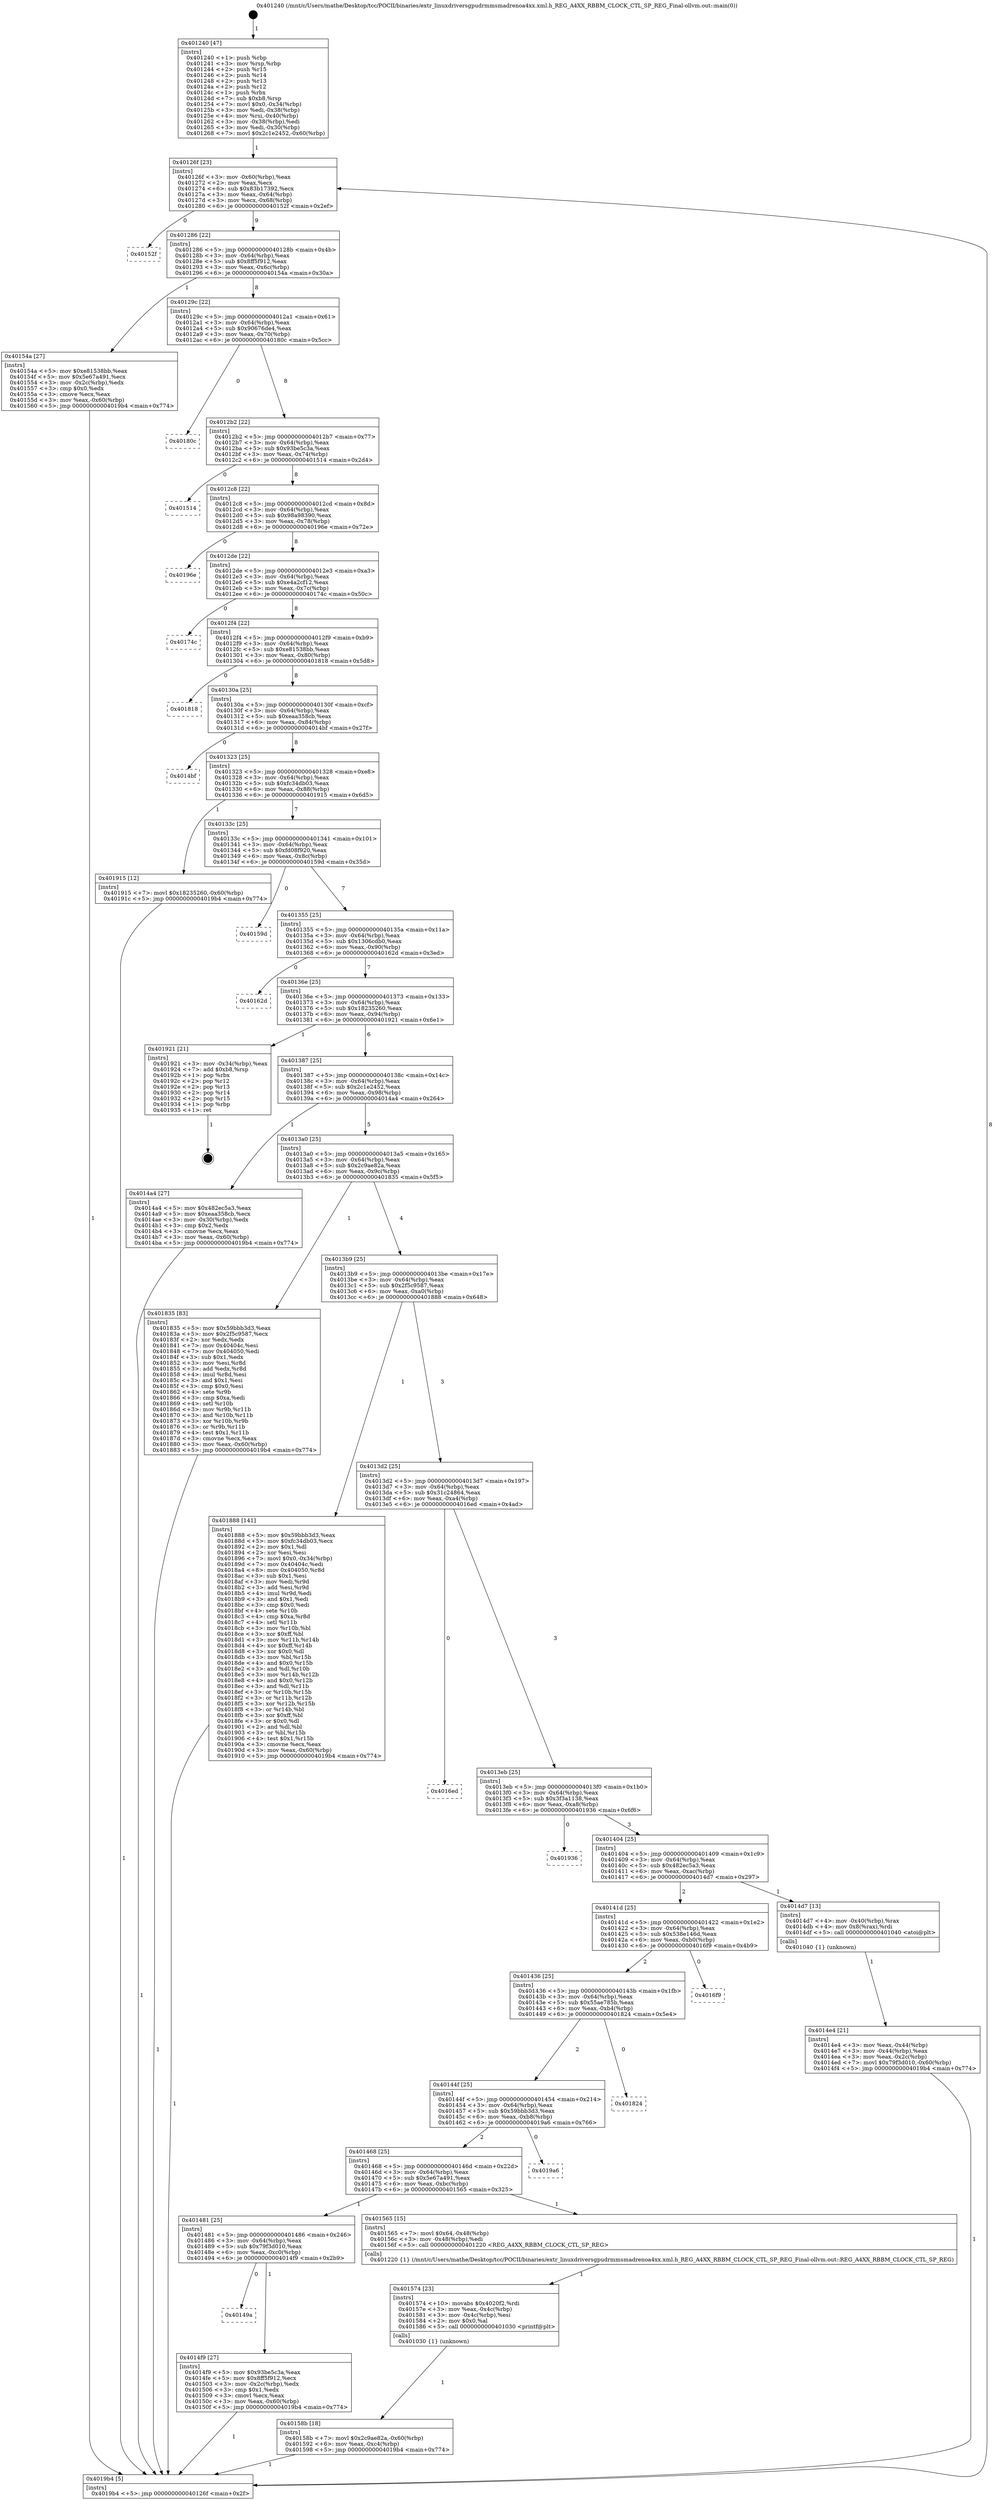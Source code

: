 digraph "0x401240" {
  label = "0x401240 (/mnt/c/Users/mathe/Desktop/tcc/POCII/binaries/extr_linuxdriversgpudrmmsmadrenoa4xx.xml.h_REG_A4XX_RBBM_CLOCK_CTL_SP_REG_Final-ollvm.out::main(0))"
  labelloc = "t"
  node[shape=record]

  Entry [label="",width=0.3,height=0.3,shape=circle,fillcolor=black,style=filled]
  "0x40126f" [label="{
     0x40126f [23]\l
     | [instrs]\l
     &nbsp;&nbsp;0x40126f \<+3\>: mov -0x60(%rbp),%eax\l
     &nbsp;&nbsp;0x401272 \<+2\>: mov %eax,%ecx\l
     &nbsp;&nbsp;0x401274 \<+6\>: sub $0x83b17392,%ecx\l
     &nbsp;&nbsp;0x40127a \<+3\>: mov %eax,-0x64(%rbp)\l
     &nbsp;&nbsp;0x40127d \<+3\>: mov %ecx,-0x68(%rbp)\l
     &nbsp;&nbsp;0x401280 \<+6\>: je 000000000040152f \<main+0x2ef\>\l
  }"]
  "0x40152f" [label="{
     0x40152f\l
  }", style=dashed]
  "0x401286" [label="{
     0x401286 [22]\l
     | [instrs]\l
     &nbsp;&nbsp;0x401286 \<+5\>: jmp 000000000040128b \<main+0x4b\>\l
     &nbsp;&nbsp;0x40128b \<+3\>: mov -0x64(%rbp),%eax\l
     &nbsp;&nbsp;0x40128e \<+5\>: sub $0x8ff5f912,%eax\l
     &nbsp;&nbsp;0x401293 \<+3\>: mov %eax,-0x6c(%rbp)\l
     &nbsp;&nbsp;0x401296 \<+6\>: je 000000000040154a \<main+0x30a\>\l
  }"]
  Exit [label="",width=0.3,height=0.3,shape=circle,fillcolor=black,style=filled,peripheries=2]
  "0x40154a" [label="{
     0x40154a [27]\l
     | [instrs]\l
     &nbsp;&nbsp;0x40154a \<+5\>: mov $0xe81538bb,%eax\l
     &nbsp;&nbsp;0x40154f \<+5\>: mov $0x5e67a491,%ecx\l
     &nbsp;&nbsp;0x401554 \<+3\>: mov -0x2c(%rbp),%edx\l
     &nbsp;&nbsp;0x401557 \<+3\>: cmp $0x0,%edx\l
     &nbsp;&nbsp;0x40155a \<+3\>: cmove %ecx,%eax\l
     &nbsp;&nbsp;0x40155d \<+3\>: mov %eax,-0x60(%rbp)\l
     &nbsp;&nbsp;0x401560 \<+5\>: jmp 00000000004019b4 \<main+0x774\>\l
  }"]
  "0x40129c" [label="{
     0x40129c [22]\l
     | [instrs]\l
     &nbsp;&nbsp;0x40129c \<+5\>: jmp 00000000004012a1 \<main+0x61\>\l
     &nbsp;&nbsp;0x4012a1 \<+3\>: mov -0x64(%rbp),%eax\l
     &nbsp;&nbsp;0x4012a4 \<+5\>: sub $0x90676de4,%eax\l
     &nbsp;&nbsp;0x4012a9 \<+3\>: mov %eax,-0x70(%rbp)\l
     &nbsp;&nbsp;0x4012ac \<+6\>: je 000000000040180c \<main+0x5cc\>\l
  }"]
  "0x40158b" [label="{
     0x40158b [18]\l
     | [instrs]\l
     &nbsp;&nbsp;0x40158b \<+7\>: movl $0x2c9ae82a,-0x60(%rbp)\l
     &nbsp;&nbsp;0x401592 \<+6\>: mov %eax,-0xc4(%rbp)\l
     &nbsp;&nbsp;0x401598 \<+5\>: jmp 00000000004019b4 \<main+0x774\>\l
  }"]
  "0x40180c" [label="{
     0x40180c\l
  }", style=dashed]
  "0x4012b2" [label="{
     0x4012b2 [22]\l
     | [instrs]\l
     &nbsp;&nbsp;0x4012b2 \<+5\>: jmp 00000000004012b7 \<main+0x77\>\l
     &nbsp;&nbsp;0x4012b7 \<+3\>: mov -0x64(%rbp),%eax\l
     &nbsp;&nbsp;0x4012ba \<+5\>: sub $0x93be5c3a,%eax\l
     &nbsp;&nbsp;0x4012bf \<+3\>: mov %eax,-0x74(%rbp)\l
     &nbsp;&nbsp;0x4012c2 \<+6\>: je 0000000000401514 \<main+0x2d4\>\l
  }"]
  "0x401574" [label="{
     0x401574 [23]\l
     | [instrs]\l
     &nbsp;&nbsp;0x401574 \<+10\>: movabs $0x4020f2,%rdi\l
     &nbsp;&nbsp;0x40157e \<+3\>: mov %eax,-0x4c(%rbp)\l
     &nbsp;&nbsp;0x401581 \<+3\>: mov -0x4c(%rbp),%esi\l
     &nbsp;&nbsp;0x401584 \<+2\>: mov $0x0,%al\l
     &nbsp;&nbsp;0x401586 \<+5\>: call 0000000000401030 \<printf@plt\>\l
     | [calls]\l
     &nbsp;&nbsp;0x401030 \{1\} (unknown)\l
  }"]
  "0x401514" [label="{
     0x401514\l
  }", style=dashed]
  "0x4012c8" [label="{
     0x4012c8 [22]\l
     | [instrs]\l
     &nbsp;&nbsp;0x4012c8 \<+5\>: jmp 00000000004012cd \<main+0x8d\>\l
     &nbsp;&nbsp;0x4012cd \<+3\>: mov -0x64(%rbp),%eax\l
     &nbsp;&nbsp;0x4012d0 \<+5\>: sub $0x98a98390,%eax\l
     &nbsp;&nbsp;0x4012d5 \<+3\>: mov %eax,-0x78(%rbp)\l
     &nbsp;&nbsp;0x4012d8 \<+6\>: je 000000000040196e \<main+0x72e\>\l
  }"]
  "0x40149a" [label="{
     0x40149a\l
  }", style=dashed]
  "0x40196e" [label="{
     0x40196e\l
  }", style=dashed]
  "0x4012de" [label="{
     0x4012de [22]\l
     | [instrs]\l
     &nbsp;&nbsp;0x4012de \<+5\>: jmp 00000000004012e3 \<main+0xa3\>\l
     &nbsp;&nbsp;0x4012e3 \<+3\>: mov -0x64(%rbp),%eax\l
     &nbsp;&nbsp;0x4012e6 \<+5\>: sub $0xe4a2cf12,%eax\l
     &nbsp;&nbsp;0x4012eb \<+3\>: mov %eax,-0x7c(%rbp)\l
     &nbsp;&nbsp;0x4012ee \<+6\>: je 000000000040174c \<main+0x50c\>\l
  }"]
  "0x4014f9" [label="{
     0x4014f9 [27]\l
     | [instrs]\l
     &nbsp;&nbsp;0x4014f9 \<+5\>: mov $0x93be5c3a,%eax\l
     &nbsp;&nbsp;0x4014fe \<+5\>: mov $0x8ff5f912,%ecx\l
     &nbsp;&nbsp;0x401503 \<+3\>: mov -0x2c(%rbp),%edx\l
     &nbsp;&nbsp;0x401506 \<+3\>: cmp $0x1,%edx\l
     &nbsp;&nbsp;0x401509 \<+3\>: cmovl %ecx,%eax\l
     &nbsp;&nbsp;0x40150c \<+3\>: mov %eax,-0x60(%rbp)\l
     &nbsp;&nbsp;0x40150f \<+5\>: jmp 00000000004019b4 \<main+0x774\>\l
  }"]
  "0x40174c" [label="{
     0x40174c\l
  }", style=dashed]
  "0x4012f4" [label="{
     0x4012f4 [22]\l
     | [instrs]\l
     &nbsp;&nbsp;0x4012f4 \<+5\>: jmp 00000000004012f9 \<main+0xb9\>\l
     &nbsp;&nbsp;0x4012f9 \<+3\>: mov -0x64(%rbp),%eax\l
     &nbsp;&nbsp;0x4012fc \<+5\>: sub $0xe81538bb,%eax\l
     &nbsp;&nbsp;0x401301 \<+3\>: mov %eax,-0x80(%rbp)\l
     &nbsp;&nbsp;0x401304 \<+6\>: je 0000000000401818 \<main+0x5d8\>\l
  }"]
  "0x401481" [label="{
     0x401481 [25]\l
     | [instrs]\l
     &nbsp;&nbsp;0x401481 \<+5\>: jmp 0000000000401486 \<main+0x246\>\l
     &nbsp;&nbsp;0x401486 \<+3\>: mov -0x64(%rbp),%eax\l
     &nbsp;&nbsp;0x401489 \<+5\>: sub $0x79f3d010,%eax\l
     &nbsp;&nbsp;0x40148e \<+6\>: mov %eax,-0xc0(%rbp)\l
     &nbsp;&nbsp;0x401494 \<+6\>: je 00000000004014f9 \<main+0x2b9\>\l
  }"]
  "0x401818" [label="{
     0x401818\l
  }", style=dashed]
  "0x40130a" [label="{
     0x40130a [25]\l
     | [instrs]\l
     &nbsp;&nbsp;0x40130a \<+5\>: jmp 000000000040130f \<main+0xcf\>\l
     &nbsp;&nbsp;0x40130f \<+3\>: mov -0x64(%rbp),%eax\l
     &nbsp;&nbsp;0x401312 \<+5\>: sub $0xeaa358cb,%eax\l
     &nbsp;&nbsp;0x401317 \<+6\>: mov %eax,-0x84(%rbp)\l
     &nbsp;&nbsp;0x40131d \<+6\>: je 00000000004014bf \<main+0x27f\>\l
  }"]
  "0x401565" [label="{
     0x401565 [15]\l
     | [instrs]\l
     &nbsp;&nbsp;0x401565 \<+7\>: movl $0x64,-0x48(%rbp)\l
     &nbsp;&nbsp;0x40156c \<+3\>: mov -0x48(%rbp),%edi\l
     &nbsp;&nbsp;0x40156f \<+5\>: call 0000000000401220 \<REG_A4XX_RBBM_CLOCK_CTL_SP_REG\>\l
     | [calls]\l
     &nbsp;&nbsp;0x401220 \{1\} (/mnt/c/Users/mathe/Desktop/tcc/POCII/binaries/extr_linuxdriversgpudrmmsmadrenoa4xx.xml.h_REG_A4XX_RBBM_CLOCK_CTL_SP_REG_Final-ollvm.out::REG_A4XX_RBBM_CLOCK_CTL_SP_REG)\l
  }"]
  "0x4014bf" [label="{
     0x4014bf\l
  }", style=dashed]
  "0x401323" [label="{
     0x401323 [25]\l
     | [instrs]\l
     &nbsp;&nbsp;0x401323 \<+5\>: jmp 0000000000401328 \<main+0xe8\>\l
     &nbsp;&nbsp;0x401328 \<+3\>: mov -0x64(%rbp),%eax\l
     &nbsp;&nbsp;0x40132b \<+5\>: sub $0xfc34db03,%eax\l
     &nbsp;&nbsp;0x401330 \<+6\>: mov %eax,-0x88(%rbp)\l
     &nbsp;&nbsp;0x401336 \<+6\>: je 0000000000401915 \<main+0x6d5\>\l
  }"]
  "0x401468" [label="{
     0x401468 [25]\l
     | [instrs]\l
     &nbsp;&nbsp;0x401468 \<+5\>: jmp 000000000040146d \<main+0x22d\>\l
     &nbsp;&nbsp;0x40146d \<+3\>: mov -0x64(%rbp),%eax\l
     &nbsp;&nbsp;0x401470 \<+5\>: sub $0x5e67a491,%eax\l
     &nbsp;&nbsp;0x401475 \<+6\>: mov %eax,-0xbc(%rbp)\l
     &nbsp;&nbsp;0x40147b \<+6\>: je 0000000000401565 \<main+0x325\>\l
  }"]
  "0x401915" [label="{
     0x401915 [12]\l
     | [instrs]\l
     &nbsp;&nbsp;0x401915 \<+7\>: movl $0x18235260,-0x60(%rbp)\l
     &nbsp;&nbsp;0x40191c \<+5\>: jmp 00000000004019b4 \<main+0x774\>\l
  }"]
  "0x40133c" [label="{
     0x40133c [25]\l
     | [instrs]\l
     &nbsp;&nbsp;0x40133c \<+5\>: jmp 0000000000401341 \<main+0x101\>\l
     &nbsp;&nbsp;0x401341 \<+3\>: mov -0x64(%rbp),%eax\l
     &nbsp;&nbsp;0x401344 \<+5\>: sub $0xfd08f920,%eax\l
     &nbsp;&nbsp;0x401349 \<+6\>: mov %eax,-0x8c(%rbp)\l
     &nbsp;&nbsp;0x40134f \<+6\>: je 000000000040159d \<main+0x35d\>\l
  }"]
  "0x4019a6" [label="{
     0x4019a6\l
  }", style=dashed]
  "0x40159d" [label="{
     0x40159d\l
  }", style=dashed]
  "0x401355" [label="{
     0x401355 [25]\l
     | [instrs]\l
     &nbsp;&nbsp;0x401355 \<+5\>: jmp 000000000040135a \<main+0x11a\>\l
     &nbsp;&nbsp;0x40135a \<+3\>: mov -0x64(%rbp),%eax\l
     &nbsp;&nbsp;0x40135d \<+5\>: sub $0x1306cdb0,%eax\l
     &nbsp;&nbsp;0x401362 \<+6\>: mov %eax,-0x90(%rbp)\l
     &nbsp;&nbsp;0x401368 \<+6\>: je 000000000040162d \<main+0x3ed\>\l
  }"]
  "0x40144f" [label="{
     0x40144f [25]\l
     | [instrs]\l
     &nbsp;&nbsp;0x40144f \<+5\>: jmp 0000000000401454 \<main+0x214\>\l
     &nbsp;&nbsp;0x401454 \<+3\>: mov -0x64(%rbp),%eax\l
     &nbsp;&nbsp;0x401457 \<+5\>: sub $0x59bbb3d3,%eax\l
     &nbsp;&nbsp;0x40145c \<+6\>: mov %eax,-0xb8(%rbp)\l
     &nbsp;&nbsp;0x401462 \<+6\>: je 00000000004019a6 \<main+0x766\>\l
  }"]
  "0x40162d" [label="{
     0x40162d\l
  }", style=dashed]
  "0x40136e" [label="{
     0x40136e [25]\l
     | [instrs]\l
     &nbsp;&nbsp;0x40136e \<+5\>: jmp 0000000000401373 \<main+0x133\>\l
     &nbsp;&nbsp;0x401373 \<+3\>: mov -0x64(%rbp),%eax\l
     &nbsp;&nbsp;0x401376 \<+5\>: sub $0x18235260,%eax\l
     &nbsp;&nbsp;0x40137b \<+6\>: mov %eax,-0x94(%rbp)\l
     &nbsp;&nbsp;0x401381 \<+6\>: je 0000000000401921 \<main+0x6e1\>\l
  }"]
  "0x401824" [label="{
     0x401824\l
  }", style=dashed]
  "0x401921" [label="{
     0x401921 [21]\l
     | [instrs]\l
     &nbsp;&nbsp;0x401921 \<+3\>: mov -0x34(%rbp),%eax\l
     &nbsp;&nbsp;0x401924 \<+7\>: add $0xb8,%rsp\l
     &nbsp;&nbsp;0x40192b \<+1\>: pop %rbx\l
     &nbsp;&nbsp;0x40192c \<+2\>: pop %r12\l
     &nbsp;&nbsp;0x40192e \<+2\>: pop %r13\l
     &nbsp;&nbsp;0x401930 \<+2\>: pop %r14\l
     &nbsp;&nbsp;0x401932 \<+2\>: pop %r15\l
     &nbsp;&nbsp;0x401934 \<+1\>: pop %rbp\l
     &nbsp;&nbsp;0x401935 \<+1\>: ret\l
  }"]
  "0x401387" [label="{
     0x401387 [25]\l
     | [instrs]\l
     &nbsp;&nbsp;0x401387 \<+5\>: jmp 000000000040138c \<main+0x14c\>\l
     &nbsp;&nbsp;0x40138c \<+3\>: mov -0x64(%rbp),%eax\l
     &nbsp;&nbsp;0x40138f \<+5\>: sub $0x2c1e2452,%eax\l
     &nbsp;&nbsp;0x401394 \<+6\>: mov %eax,-0x98(%rbp)\l
     &nbsp;&nbsp;0x40139a \<+6\>: je 00000000004014a4 \<main+0x264\>\l
  }"]
  "0x401436" [label="{
     0x401436 [25]\l
     | [instrs]\l
     &nbsp;&nbsp;0x401436 \<+5\>: jmp 000000000040143b \<main+0x1fb\>\l
     &nbsp;&nbsp;0x40143b \<+3\>: mov -0x64(%rbp),%eax\l
     &nbsp;&nbsp;0x40143e \<+5\>: sub $0x55ae785b,%eax\l
     &nbsp;&nbsp;0x401443 \<+6\>: mov %eax,-0xb4(%rbp)\l
     &nbsp;&nbsp;0x401449 \<+6\>: je 0000000000401824 \<main+0x5e4\>\l
  }"]
  "0x4014a4" [label="{
     0x4014a4 [27]\l
     | [instrs]\l
     &nbsp;&nbsp;0x4014a4 \<+5\>: mov $0x482ec5a3,%eax\l
     &nbsp;&nbsp;0x4014a9 \<+5\>: mov $0xeaa358cb,%ecx\l
     &nbsp;&nbsp;0x4014ae \<+3\>: mov -0x30(%rbp),%edx\l
     &nbsp;&nbsp;0x4014b1 \<+3\>: cmp $0x2,%edx\l
     &nbsp;&nbsp;0x4014b4 \<+3\>: cmovne %ecx,%eax\l
     &nbsp;&nbsp;0x4014b7 \<+3\>: mov %eax,-0x60(%rbp)\l
     &nbsp;&nbsp;0x4014ba \<+5\>: jmp 00000000004019b4 \<main+0x774\>\l
  }"]
  "0x4013a0" [label="{
     0x4013a0 [25]\l
     | [instrs]\l
     &nbsp;&nbsp;0x4013a0 \<+5\>: jmp 00000000004013a5 \<main+0x165\>\l
     &nbsp;&nbsp;0x4013a5 \<+3\>: mov -0x64(%rbp),%eax\l
     &nbsp;&nbsp;0x4013a8 \<+5\>: sub $0x2c9ae82a,%eax\l
     &nbsp;&nbsp;0x4013ad \<+6\>: mov %eax,-0x9c(%rbp)\l
     &nbsp;&nbsp;0x4013b3 \<+6\>: je 0000000000401835 \<main+0x5f5\>\l
  }"]
  "0x4019b4" [label="{
     0x4019b4 [5]\l
     | [instrs]\l
     &nbsp;&nbsp;0x4019b4 \<+5\>: jmp 000000000040126f \<main+0x2f\>\l
  }"]
  "0x401240" [label="{
     0x401240 [47]\l
     | [instrs]\l
     &nbsp;&nbsp;0x401240 \<+1\>: push %rbp\l
     &nbsp;&nbsp;0x401241 \<+3\>: mov %rsp,%rbp\l
     &nbsp;&nbsp;0x401244 \<+2\>: push %r15\l
     &nbsp;&nbsp;0x401246 \<+2\>: push %r14\l
     &nbsp;&nbsp;0x401248 \<+2\>: push %r13\l
     &nbsp;&nbsp;0x40124a \<+2\>: push %r12\l
     &nbsp;&nbsp;0x40124c \<+1\>: push %rbx\l
     &nbsp;&nbsp;0x40124d \<+7\>: sub $0xb8,%rsp\l
     &nbsp;&nbsp;0x401254 \<+7\>: movl $0x0,-0x34(%rbp)\l
     &nbsp;&nbsp;0x40125b \<+3\>: mov %edi,-0x38(%rbp)\l
     &nbsp;&nbsp;0x40125e \<+4\>: mov %rsi,-0x40(%rbp)\l
     &nbsp;&nbsp;0x401262 \<+3\>: mov -0x38(%rbp),%edi\l
     &nbsp;&nbsp;0x401265 \<+3\>: mov %edi,-0x30(%rbp)\l
     &nbsp;&nbsp;0x401268 \<+7\>: movl $0x2c1e2452,-0x60(%rbp)\l
  }"]
  "0x4016f9" [label="{
     0x4016f9\l
  }", style=dashed]
  "0x401835" [label="{
     0x401835 [83]\l
     | [instrs]\l
     &nbsp;&nbsp;0x401835 \<+5\>: mov $0x59bbb3d3,%eax\l
     &nbsp;&nbsp;0x40183a \<+5\>: mov $0x2f5c9587,%ecx\l
     &nbsp;&nbsp;0x40183f \<+2\>: xor %edx,%edx\l
     &nbsp;&nbsp;0x401841 \<+7\>: mov 0x40404c,%esi\l
     &nbsp;&nbsp;0x401848 \<+7\>: mov 0x404050,%edi\l
     &nbsp;&nbsp;0x40184f \<+3\>: sub $0x1,%edx\l
     &nbsp;&nbsp;0x401852 \<+3\>: mov %esi,%r8d\l
     &nbsp;&nbsp;0x401855 \<+3\>: add %edx,%r8d\l
     &nbsp;&nbsp;0x401858 \<+4\>: imul %r8d,%esi\l
     &nbsp;&nbsp;0x40185c \<+3\>: and $0x1,%esi\l
     &nbsp;&nbsp;0x40185f \<+3\>: cmp $0x0,%esi\l
     &nbsp;&nbsp;0x401862 \<+4\>: sete %r9b\l
     &nbsp;&nbsp;0x401866 \<+3\>: cmp $0xa,%edi\l
     &nbsp;&nbsp;0x401869 \<+4\>: setl %r10b\l
     &nbsp;&nbsp;0x40186d \<+3\>: mov %r9b,%r11b\l
     &nbsp;&nbsp;0x401870 \<+3\>: and %r10b,%r11b\l
     &nbsp;&nbsp;0x401873 \<+3\>: xor %r10b,%r9b\l
     &nbsp;&nbsp;0x401876 \<+3\>: or %r9b,%r11b\l
     &nbsp;&nbsp;0x401879 \<+4\>: test $0x1,%r11b\l
     &nbsp;&nbsp;0x40187d \<+3\>: cmovne %ecx,%eax\l
     &nbsp;&nbsp;0x401880 \<+3\>: mov %eax,-0x60(%rbp)\l
     &nbsp;&nbsp;0x401883 \<+5\>: jmp 00000000004019b4 \<main+0x774\>\l
  }"]
  "0x4013b9" [label="{
     0x4013b9 [25]\l
     | [instrs]\l
     &nbsp;&nbsp;0x4013b9 \<+5\>: jmp 00000000004013be \<main+0x17e\>\l
     &nbsp;&nbsp;0x4013be \<+3\>: mov -0x64(%rbp),%eax\l
     &nbsp;&nbsp;0x4013c1 \<+5\>: sub $0x2f5c9587,%eax\l
     &nbsp;&nbsp;0x4013c6 \<+6\>: mov %eax,-0xa0(%rbp)\l
     &nbsp;&nbsp;0x4013cc \<+6\>: je 0000000000401888 \<main+0x648\>\l
  }"]
  "0x4014e4" [label="{
     0x4014e4 [21]\l
     | [instrs]\l
     &nbsp;&nbsp;0x4014e4 \<+3\>: mov %eax,-0x44(%rbp)\l
     &nbsp;&nbsp;0x4014e7 \<+3\>: mov -0x44(%rbp),%eax\l
     &nbsp;&nbsp;0x4014ea \<+3\>: mov %eax,-0x2c(%rbp)\l
     &nbsp;&nbsp;0x4014ed \<+7\>: movl $0x79f3d010,-0x60(%rbp)\l
     &nbsp;&nbsp;0x4014f4 \<+5\>: jmp 00000000004019b4 \<main+0x774\>\l
  }"]
  "0x401888" [label="{
     0x401888 [141]\l
     | [instrs]\l
     &nbsp;&nbsp;0x401888 \<+5\>: mov $0x59bbb3d3,%eax\l
     &nbsp;&nbsp;0x40188d \<+5\>: mov $0xfc34db03,%ecx\l
     &nbsp;&nbsp;0x401892 \<+2\>: mov $0x1,%dl\l
     &nbsp;&nbsp;0x401894 \<+2\>: xor %esi,%esi\l
     &nbsp;&nbsp;0x401896 \<+7\>: movl $0x0,-0x34(%rbp)\l
     &nbsp;&nbsp;0x40189d \<+7\>: mov 0x40404c,%edi\l
     &nbsp;&nbsp;0x4018a4 \<+8\>: mov 0x404050,%r8d\l
     &nbsp;&nbsp;0x4018ac \<+3\>: sub $0x1,%esi\l
     &nbsp;&nbsp;0x4018af \<+3\>: mov %edi,%r9d\l
     &nbsp;&nbsp;0x4018b2 \<+3\>: add %esi,%r9d\l
     &nbsp;&nbsp;0x4018b5 \<+4\>: imul %r9d,%edi\l
     &nbsp;&nbsp;0x4018b9 \<+3\>: and $0x1,%edi\l
     &nbsp;&nbsp;0x4018bc \<+3\>: cmp $0x0,%edi\l
     &nbsp;&nbsp;0x4018bf \<+4\>: sete %r10b\l
     &nbsp;&nbsp;0x4018c3 \<+4\>: cmp $0xa,%r8d\l
     &nbsp;&nbsp;0x4018c7 \<+4\>: setl %r11b\l
     &nbsp;&nbsp;0x4018cb \<+3\>: mov %r10b,%bl\l
     &nbsp;&nbsp;0x4018ce \<+3\>: xor $0xff,%bl\l
     &nbsp;&nbsp;0x4018d1 \<+3\>: mov %r11b,%r14b\l
     &nbsp;&nbsp;0x4018d4 \<+4\>: xor $0xff,%r14b\l
     &nbsp;&nbsp;0x4018d8 \<+3\>: xor $0x0,%dl\l
     &nbsp;&nbsp;0x4018db \<+3\>: mov %bl,%r15b\l
     &nbsp;&nbsp;0x4018de \<+4\>: and $0x0,%r15b\l
     &nbsp;&nbsp;0x4018e2 \<+3\>: and %dl,%r10b\l
     &nbsp;&nbsp;0x4018e5 \<+3\>: mov %r14b,%r12b\l
     &nbsp;&nbsp;0x4018e8 \<+4\>: and $0x0,%r12b\l
     &nbsp;&nbsp;0x4018ec \<+3\>: and %dl,%r11b\l
     &nbsp;&nbsp;0x4018ef \<+3\>: or %r10b,%r15b\l
     &nbsp;&nbsp;0x4018f2 \<+3\>: or %r11b,%r12b\l
     &nbsp;&nbsp;0x4018f5 \<+3\>: xor %r12b,%r15b\l
     &nbsp;&nbsp;0x4018f8 \<+3\>: or %r14b,%bl\l
     &nbsp;&nbsp;0x4018fb \<+3\>: xor $0xff,%bl\l
     &nbsp;&nbsp;0x4018fe \<+3\>: or $0x0,%dl\l
     &nbsp;&nbsp;0x401901 \<+2\>: and %dl,%bl\l
     &nbsp;&nbsp;0x401903 \<+3\>: or %bl,%r15b\l
     &nbsp;&nbsp;0x401906 \<+4\>: test $0x1,%r15b\l
     &nbsp;&nbsp;0x40190a \<+3\>: cmovne %ecx,%eax\l
     &nbsp;&nbsp;0x40190d \<+3\>: mov %eax,-0x60(%rbp)\l
     &nbsp;&nbsp;0x401910 \<+5\>: jmp 00000000004019b4 \<main+0x774\>\l
  }"]
  "0x4013d2" [label="{
     0x4013d2 [25]\l
     | [instrs]\l
     &nbsp;&nbsp;0x4013d2 \<+5\>: jmp 00000000004013d7 \<main+0x197\>\l
     &nbsp;&nbsp;0x4013d7 \<+3\>: mov -0x64(%rbp),%eax\l
     &nbsp;&nbsp;0x4013da \<+5\>: sub $0x31c24864,%eax\l
     &nbsp;&nbsp;0x4013df \<+6\>: mov %eax,-0xa4(%rbp)\l
     &nbsp;&nbsp;0x4013e5 \<+6\>: je 00000000004016ed \<main+0x4ad\>\l
  }"]
  "0x40141d" [label="{
     0x40141d [25]\l
     | [instrs]\l
     &nbsp;&nbsp;0x40141d \<+5\>: jmp 0000000000401422 \<main+0x1e2\>\l
     &nbsp;&nbsp;0x401422 \<+3\>: mov -0x64(%rbp),%eax\l
     &nbsp;&nbsp;0x401425 \<+5\>: sub $0x538e146d,%eax\l
     &nbsp;&nbsp;0x40142a \<+6\>: mov %eax,-0xb0(%rbp)\l
     &nbsp;&nbsp;0x401430 \<+6\>: je 00000000004016f9 \<main+0x4b9\>\l
  }"]
  "0x4016ed" [label="{
     0x4016ed\l
  }", style=dashed]
  "0x4013eb" [label="{
     0x4013eb [25]\l
     | [instrs]\l
     &nbsp;&nbsp;0x4013eb \<+5\>: jmp 00000000004013f0 \<main+0x1b0\>\l
     &nbsp;&nbsp;0x4013f0 \<+3\>: mov -0x64(%rbp),%eax\l
     &nbsp;&nbsp;0x4013f3 \<+5\>: sub $0x3f3a1138,%eax\l
     &nbsp;&nbsp;0x4013f8 \<+6\>: mov %eax,-0xa8(%rbp)\l
     &nbsp;&nbsp;0x4013fe \<+6\>: je 0000000000401936 \<main+0x6f6\>\l
  }"]
  "0x4014d7" [label="{
     0x4014d7 [13]\l
     | [instrs]\l
     &nbsp;&nbsp;0x4014d7 \<+4\>: mov -0x40(%rbp),%rax\l
     &nbsp;&nbsp;0x4014db \<+4\>: mov 0x8(%rax),%rdi\l
     &nbsp;&nbsp;0x4014df \<+5\>: call 0000000000401040 \<atoi@plt\>\l
     | [calls]\l
     &nbsp;&nbsp;0x401040 \{1\} (unknown)\l
  }"]
  "0x401936" [label="{
     0x401936\l
  }", style=dashed]
  "0x401404" [label="{
     0x401404 [25]\l
     | [instrs]\l
     &nbsp;&nbsp;0x401404 \<+5\>: jmp 0000000000401409 \<main+0x1c9\>\l
     &nbsp;&nbsp;0x401409 \<+3\>: mov -0x64(%rbp),%eax\l
     &nbsp;&nbsp;0x40140c \<+5\>: sub $0x482ec5a3,%eax\l
     &nbsp;&nbsp;0x401411 \<+6\>: mov %eax,-0xac(%rbp)\l
     &nbsp;&nbsp;0x401417 \<+6\>: je 00000000004014d7 \<main+0x297\>\l
  }"]
  Entry -> "0x401240" [label=" 1"]
  "0x40126f" -> "0x40152f" [label=" 0"]
  "0x40126f" -> "0x401286" [label=" 9"]
  "0x401921" -> Exit [label=" 1"]
  "0x401286" -> "0x40154a" [label=" 1"]
  "0x401286" -> "0x40129c" [label=" 8"]
  "0x401915" -> "0x4019b4" [label=" 1"]
  "0x40129c" -> "0x40180c" [label=" 0"]
  "0x40129c" -> "0x4012b2" [label=" 8"]
  "0x401888" -> "0x4019b4" [label=" 1"]
  "0x4012b2" -> "0x401514" [label=" 0"]
  "0x4012b2" -> "0x4012c8" [label=" 8"]
  "0x401835" -> "0x4019b4" [label=" 1"]
  "0x4012c8" -> "0x40196e" [label=" 0"]
  "0x4012c8" -> "0x4012de" [label=" 8"]
  "0x40158b" -> "0x4019b4" [label=" 1"]
  "0x4012de" -> "0x40174c" [label=" 0"]
  "0x4012de" -> "0x4012f4" [label=" 8"]
  "0x401574" -> "0x40158b" [label=" 1"]
  "0x4012f4" -> "0x401818" [label=" 0"]
  "0x4012f4" -> "0x40130a" [label=" 8"]
  "0x40154a" -> "0x4019b4" [label=" 1"]
  "0x40130a" -> "0x4014bf" [label=" 0"]
  "0x40130a" -> "0x401323" [label=" 8"]
  "0x4014f9" -> "0x4019b4" [label=" 1"]
  "0x401323" -> "0x401915" [label=" 1"]
  "0x401323" -> "0x40133c" [label=" 7"]
  "0x401481" -> "0x4014f9" [label=" 1"]
  "0x40133c" -> "0x40159d" [label=" 0"]
  "0x40133c" -> "0x401355" [label=" 7"]
  "0x401565" -> "0x401574" [label=" 1"]
  "0x401355" -> "0x40162d" [label=" 0"]
  "0x401355" -> "0x40136e" [label=" 7"]
  "0x401468" -> "0x401565" [label=" 1"]
  "0x40136e" -> "0x401921" [label=" 1"]
  "0x40136e" -> "0x401387" [label=" 6"]
  "0x401481" -> "0x40149a" [label=" 0"]
  "0x401387" -> "0x4014a4" [label=" 1"]
  "0x401387" -> "0x4013a0" [label=" 5"]
  "0x4014a4" -> "0x4019b4" [label=" 1"]
  "0x401240" -> "0x40126f" [label=" 1"]
  "0x4019b4" -> "0x40126f" [label=" 8"]
  "0x40144f" -> "0x4019a6" [label=" 0"]
  "0x4013a0" -> "0x401835" [label=" 1"]
  "0x4013a0" -> "0x4013b9" [label=" 4"]
  "0x401468" -> "0x401481" [label=" 1"]
  "0x4013b9" -> "0x401888" [label=" 1"]
  "0x4013b9" -> "0x4013d2" [label=" 3"]
  "0x401436" -> "0x401824" [label=" 0"]
  "0x4013d2" -> "0x4016ed" [label=" 0"]
  "0x4013d2" -> "0x4013eb" [label=" 3"]
  "0x40144f" -> "0x401468" [label=" 2"]
  "0x4013eb" -> "0x401936" [label=" 0"]
  "0x4013eb" -> "0x401404" [label=" 3"]
  "0x40141d" -> "0x401436" [label=" 2"]
  "0x401404" -> "0x4014d7" [label=" 1"]
  "0x401404" -> "0x40141d" [label=" 2"]
  "0x4014d7" -> "0x4014e4" [label=" 1"]
  "0x4014e4" -> "0x4019b4" [label=" 1"]
  "0x401436" -> "0x40144f" [label=" 2"]
  "0x40141d" -> "0x4016f9" [label=" 0"]
}
